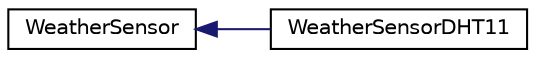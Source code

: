 digraph "Graphical Class Hierarchy"
{
  edge [fontname="Helvetica",fontsize="10",labelfontname="Helvetica",labelfontsize="10"];
  node [fontname="Helvetica",fontsize="10",shape=record];
  rankdir="LR";
  Node1 [label="WeatherSensor",height=0.2,width=0.4,color="black", fillcolor="white", style="filled",URL="$classWeatherSensor.html",tooltip="Arduino - Weather sensor."];
  Node1 -> Node2 [dir="back",color="midnightblue",fontsize="10",style="solid",fontname="Helvetica"];
  Node2 [label="WeatherSensorDHT11",height=0.2,width=0.4,color="black", fillcolor="white", style="filled",URL="$classWeatherSensorDHT11.html"];
}
